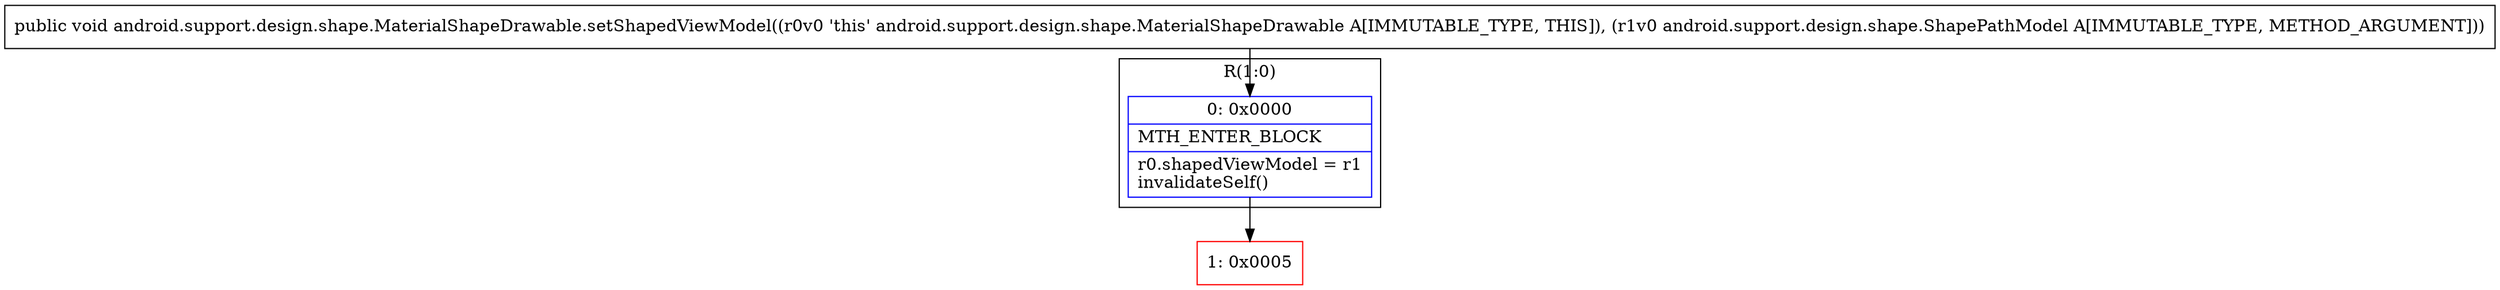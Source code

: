 digraph "CFG forandroid.support.design.shape.MaterialShapeDrawable.setShapedViewModel(Landroid\/support\/design\/shape\/ShapePathModel;)V" {
subgraph cluster_Region_1131757850 {
label = "R(1:0)";
node [shape=record,color=blue];
Node_0 [shape=record,label="{0\:\ 0x0000|MTH_ENTER_BLOCK\l|r0.shapedViewModel = r1\linvalidateSelf()\l}"];
}
Node_1 [shape=record,color=red,label="{1\:\ 0x0005}"];
MethodNode[shape=record,label="{public void android.support.design.shape.MaterialShapeDrawable.setShapedViewModel((r0v0 'this' android.support.design.shape.MaterialShapeDrawable A[IMMUTABLE_TYPE, THIS]), (r1v0 android.support.design.shape.ShapePathModel A[IMMUTABLE_TYPE, METHOD_ARGUMENT])) }"];
MethodNode -> Node_0;
Node_0 -> Node_1;
}

